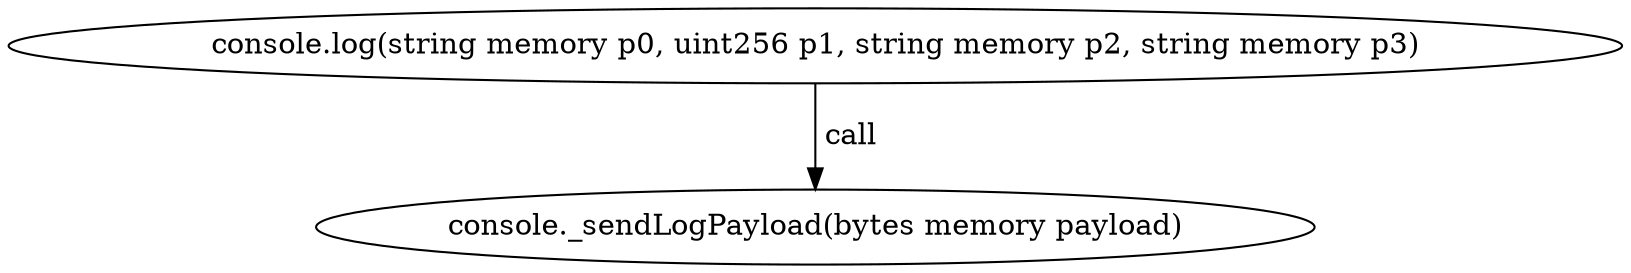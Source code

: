 digraph "" {
	graph [bb="0,0,647.55,124.8"];
	node [label="\N"];
	"console.log(string memory p0, uint256 p1, string memory p2, string memory p3)"	 [height=0.5,
		pos="323.77,106.8",
		width=8.9937];
	"console._sendLogPayload(bytes memory payload)"	 [height=0.5,
		pos="323.77,18",
		width=5.7372];
	"console.log(string memory p0, uint256 p1, string memory p2, string memory p3)" -> "console._sendLogPayload(bytes memory payload)" [key=call,
	label=" call",
	lp="335.63,62.4",
	pos="e,323.77,36.072 323.77,88.401 323.77,76.295 323.77,60.208 323.77,46.467"];
}
digraph "" {
	graph [bb="0,0,647.55,124.8"];
	node [label="\N"];
	"console.log(string memory p0, uint256 p1, string memory p2, string memory p3)"	 [height=0.5,
		pos="323.77,106.8",
		width=8.9937];
	"console._sendLogPayload(bytes memory payload)"	 [height=0.5,
		pos="323.77,18",
		width=5.7372];
	"console.log(string memory p0, uint256 p1, string memory p2, string memory p3)" -> "console._sendLogPayload(bytes memory payload)" [key=call,
	label=" call",
	lp="335.63,62.4",
	pos="e,323.77,36.072 323.77,88.401 323.77,76.295 323.77,60.208 323.77,46.467"];
}
